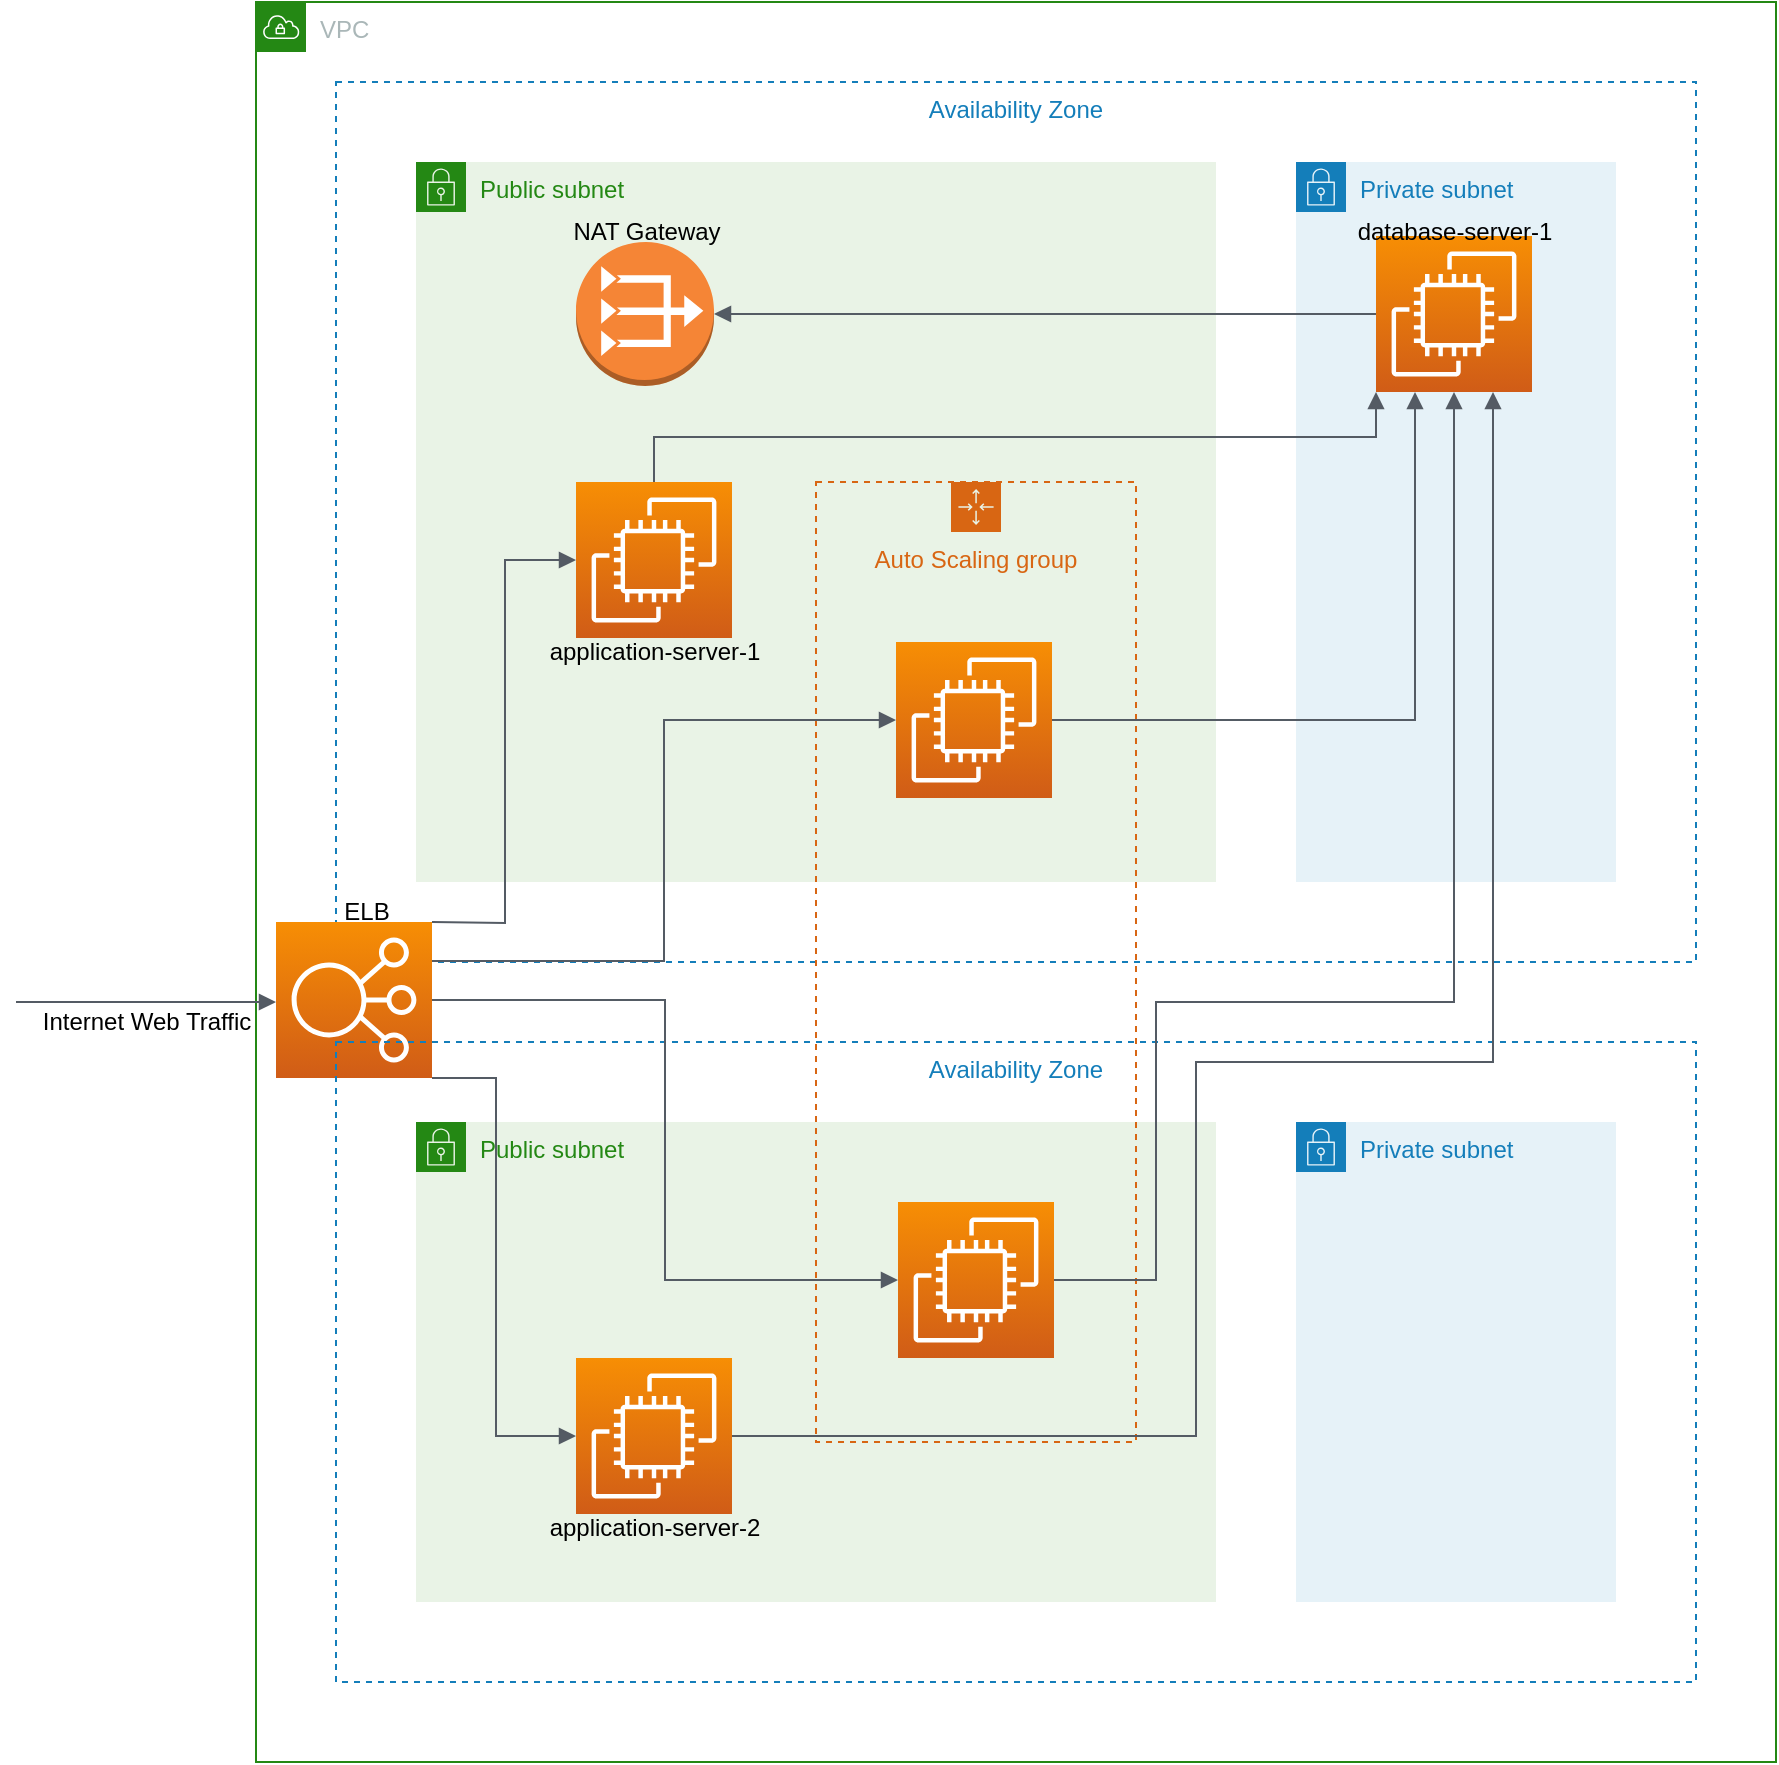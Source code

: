 <mxfile version="20.7.4"><diagram id="OnpmTlj4Ylh3_WQ48E1n" name="Page-2"><mxGraphModel dx="2913" dy="1150" grid="1" gridSize="10" guides="1" tooltips="1" connect="1" arrows="1" fold="1" page="1" pageScale="1" pageWidth="850" pageHeight="1100" math="0" shadow="0"><root><mxCell id="0"/><mxCell id="1" parent="0"/><mxCell id="u1qDKlBhtLjYYjfIFOsU-6" value="Availability Zone" style="fillColor=none;strokeColor=#147EBA;dashed=1;verticalAlign=top;fontStyle=0;fontColor=#147EBA;" vertex="1" parent="1"><mxGeometry x="40" y="80" width="680" height="440" as="geometry"/></mxCell><mxCell id="u1qDKlBhtLjYYjfIFOsU-1" value="VPC" style="points=[[0,0],[0.25,0],[0.5,0],[0.75,0],[1,0],[1,0.25],[1,0.5],[1,0.75],[1,1],[0.75,1],[0.5,1],[0.25,1],[0,1],[0,0.75],[0,0.5],[0,0.25]];outlineConnect=0;gradientColor=none;html=1;whiteSpace=wrap;fontSize=12;fontStyle=0;container=1;pointerEvents=0;collapsible=0;recursiveResize=0;shape=mxgraph.aws4.group;grIcon=mxgraph.aws4.group_vpc;strokeColor=#248814;fillColor=none;verticalAlign=top;align=left;spacingLeft=30;fontColor=#AAB7B8;dashed=0;" vertex="1" parent="1"><mxGeometry y="40" width="760" height="880" as="geometry"/></mxCell><mxCell id="u1qDKlBhtLjYYjfIFOsU-13" value="" style="sketch=0;points=[[0,0,0],[0.25,0,0],[0.5,0,0],[0.75,0,0],[1,0,0],[0,1,0],[0.25,1,0],[0.5,1,0],[0.75,1,0],[1,1,0],[0,0.25,0],[0,0.5,0],[0,0.75,0],[1,0.25,0],[1,0.5,0],[1,0.75,0]];outlineConnect=0;fontColor=#232F3E;gradientColor=#F78E04;gradientDirection=north;fillColor=#D05C17;strokeColor=#ffffff;dashed=0;verticalLabelPosition=bottom;verticalAlign=top;align=center;html=1;fontSize=12;fontStyle=0;aspect=fixed;shape=mxgraph.aws4.resourceIcon;resIcon=mxgraph.aws4.elastic_load_balancing;" vertex="1" parent="u1qDKlBhtLjYYjfIFOsU-1"><mxGeometry x="10" y="460" width="78" height="78" as="geometry"/></mxCell><mxCell id="u1qDKlBhtLjYYjfIFOsU-36" value="ELB" style="text;html=1;align=center;verticalAlign=middle;resizable=0;points=[];autosize=1;strokeColor=none;fillColor=none;" vertex="1" parent="u1qDKlBhtLjYYjfIFOsU-1"><mxGeometry x="30" y="440" width="50" height="30" as="geometry"/></mxCell><mxCell id="u1qDKlBhtLjYYjfIFOsU-7" value="Availability Zone" style="fillColor=none;strokeColor=#147EBA;dashed=1;verticalAlign=top;fontStyle=0;fontColor=#147EBA;" vertex="1" parent="1"><mxGeometry x="40" y="560" width="680" height="320" as="geometry"/></mxCell><mxCell id="u1qDKlBhtLjYYjfIFOsU-8" value="Public subnet" style="points=[[0,0],[0.25,0],[0.5,0],[0.75,0],[1,0],[1,0.25],[1,0.5],[1,0.75],[1,1],[0.75,1],[0.5,1],[0.25,1],[0,1],[0,0.75],[0,0.5],[0,0.25]];outlineConnect=0;gradientColor=none;html=1;whiteSpace=wrap;fontSize=12;fontStyle=0;container=1;pointerEvents=0;collapsible=0;recursiveResize=0;shape=mxgraph.aws4.group;grIcon=mxgraph.aws4.group_security_group;grStroke=0;strokeColor=#248814;fillColor=#E9F3E6;verticalAlign=top;align=left;spacingLeft=30;fontColor=#248814;dashed=0;" vertex="1" parent="1"><mxGeometry x="80" y="120" width="400" height="360" as="geometry"/></mxCell><mxCell id="u1qDKlBhtLjYYjfIFOsU-20" value="" style="edgeStyle=orthogonalEdgeStyle;html=1;endArrow=block;elbow=vertical;startArrow=none;endFill=1;strokeColor=#545B64;rounded=0;entryX=0;entryY=0.5;entryDx=0;entryDy=0;entryPerimeter=0;" edge="1" parent="u1qDKlBhtLjYYjfIFOsU-8" target="u1qDKlBhtLjYYjfIFOsU-18"><mxGeometry width="100" relative="1" as="geometry"><mxPoint x="8" y="380" as="sourcePoint"/><mxPoint x="8" y="160" as="targetPoint"/></mxGeometry></mxCell><mxCell id="u1qDKlBhtLjYYjfIFOsU-35" value="&lt;div&gt;NAT Gateway&lt;/div&gt;" style="text;html=1;align=center;verticalAlign=middle;resizable=0;points=[];autosize=1;strokeColor=none;fillColor=none;" vertex="1" parent="u1qDKlBhtLjYYjfIFOsU-8"><mxGeometry x="64.5" y="20" width="100" height="30" as="geometry"/></mxCell><mxCell id="u1qDKlBhtLjYYjfIFOsU-9" value="Private subnet" style="points=[[0,0],[0.25,0],[0.5,0],[0.75,0],[1,0],[1,0.25],[1,0.5],[1,0.75],[1,1],[0.75,1],[0.5,1],[0.25,1],[0,1],[0,0.75],[0,0.5],[0,0.25]];outlineConnect=0;gradientColor=none;html=1;whiteSpace=wrap;fontSize=12;fontStyle=0;container=1;pointerEvents=0;collapsible=0;recursiveResize=0;shape=mxgraph.aws4.group;grIcon=mxgraph.aws4.group_security_group;grStroke=0;strokeColor=#147EBA;fillColor=#E6F2F8;verticalAlign=top;align=left;spacingLeft=30;fontColor=#147EBA;dashed=0;" vertex="1" parent="1"><mxGeometry x="520" y="120" width="160" height="360" as="geometry"/></mxCell><mxCell id="u1qDKlBhtLjYYjfIFOsU-14" value="" style="sketch=0;points=[[0,0,0],[0.25,0,0],[0.5,0,0],[0.75,0,0],[1,0,0],[0,1,0],[0.25,1,0],[0.5,1,0],[0.75,1,0],[1,1,0],[0,0.25,0],[0,0.5,0],[0,0.75,0],[1,0.25,0],[1,0.5,0],[1,0.75,0]];outlineConnect=0;fontColor=#232F3E;gradientColor=#F78E04;gradientDirection=north;fillColor=#D05C17;strokeColor=#ffffff;dashed=0;verticalLabelPosition=bottom;verticalAlign=top;align=center;html=1;fontSize=12;fontStyle=0;aspect=fixed;shape=mxgraph.aws4.resourceIcon;resIcon=mxgraph.aws4.ec2;" vertex="1" parent="u1qDKlBhtLjYYjfIFOsU-9"><mxGeometry x="40" y="37" width="78" height="78" as="geometry"/></mxCell><mxCell id="u1qDKlBhtLjYYjfIFOsU-34" value="database-server-1" style="text;html=1;align=center;verticalAlign=middle;resizable=0;points=[];autosize=1;strokeColor=none;fillColor=none;" vertex="1" parent="u1qDKlBhtLjYYjfIFOsU-9"><mxGeometry x="19" y="20" width="120" height="30" as="geometry"/></mxCell><mxCell id="u1qDKlBhtLjYYjfIFOsU-10" value="Public subnet" style="points=[[0,0],[0.25,0],[0.5,0],[0.75,0],[1,0],[1,0.25],[1,0.5],[1,0.75],[1,1],[0.75,1],[0.5,1],[0.25,1],[0,1],[0,0.75],[0,0.5],[0,0.25]];outlineConnect=0;gradientColor=none;html=1;whiteSpace=wrap;fontSize=12;fontStyle=0;container=1;pointerEvents=0;collapsible=0;recursiveResize=0;shape=mxgraph.aws4.group;grIcon=mxgraph.aws4.group_security_group;grStroke=0;strokeColor=#248814;fillColor=#E9F3E6;verticalAlign=top;align=left;spacingLeft=30;fontColor=#248814;dashed=0;" vertex="1" parent="1"><mxGeometry x="80" y="600" width="400" height="240" as="geometry"/></mxCell><mxCell id="u1qDKlBhtLjYYjfIFOsU-16" value="" style="sketch=0;points=[[0,0,0],[0.25,0,0],[0.5,0,0],[0.75,0,0],[1,0,0],[0,1,0],[0.25,1,0],[0.5,1,0],[0.75,1,0],[1,1,0],[0,0.25,0],[0,0.5,0],[0,0.75,0],[1,0.25,0],[1,0.5,0],[1,0.75,0]];outlineConnect=0;fontColor=#232F3E;gradientColor=#F78E04;gradientDirection=north;fillColor=#D05C17;strokeColor=#ffffff;dashed=0;verticalLabelPosition=bottom;verticalAlign=top;align=center;html=1;fontSize=12;fontStyle=0;aspect=fixed;shape=mxgraph.aws4.resourceIcon;resIcon=mxgraph.aws4.ec2;" vertex="1" parent="u1qDKlBhtLjYYjfIFOsU-10"><mxGeometry x="80" y="118" width="78" height="78" as="geometry"/></mxCell><mxCell id="u1qDKlBhtLjYYjfIFOsU-33" value="&lt;div&gt;application-server-2&lt;/div&gt;&lt;div&gt;&lt;br&gt;&lt;/div&gt;" style="text;html=1;align=center;verticalAlign=middle;resizable=0;points=[];autosize=1;strokeColor=none;fillColor=none;" vertex="1" parent="u1qDKlBhtLjYYjfIFOsU-10"><mxGeometry x="54" y="190" width="130" height="40" as="geometry"/></mxCell><mxCell id="u1qDKlBhtLjYYjfIFOsU-11" value="Private subnet" style="points=[[0,0],[0.25,0],[0.5,0],[0.75,0],[1,0],[1,0.25],[1,0.5],[1,0.75],[1,1],[0.75,1],[0.5,1],[0.25,1],[0,1],[0,0.75],[0,0.5],[0,0.25]];outlineConnect=0;gradientColor=none;html=1;whiteSpace=wrap;fontSize=12;fontStyle=0;container=1;pointerEvents=0;collapsible=0;recursiveResize=0;shape=mxgraph.aws4.group;grIcon=mxgraph.aws4.group_security_group;grStroke=0;strokeColor=#147EBA;fillColor=#E6F2F8;verticalAlign=top;align=left;spacingLeft=30;fontColor=#147EBA;dashed=0;" vertex="1" parent="1"><mxGeometry x="520" y="600" width="160" height="240" as="geometry"/></mxCell><mxCell id="u1qDKlBhtLjYYjfIFOsU-12" value="Auto Scaling group" style="points=[[0,0],[0.25,0],[0.5,0],[0.75,0],[1,0],[1,0.25],[1,0.5],[1,0.75],[1,1],[0.75,1],[0.5,1],[0.25,1],[0,1],[0,0.75],[0,0.5],[0,0.25]];outlineConnect=0;gradientColor=none;html=1;whiteSpace=wrap;fontSize=12;fontStyle=0;container=1;pointerEvents=0;collapsible=0;recursiveResize=0;shape=mxgraph.aws4.groupCenter;grIcon=mxgraph.aws4.group_auto_scaling_group;grStroke=1;strokeColor=#D86613;fillColor=none;verticalAlign=top;align=center;fontColor=#D86613;dashed=1;spacingTop=25;" vertex="1" parent="1"><mxGeometry x="280" y="280" width="160" height="480" as="geometry"/></mxCell><mxCell id="u1qDKlBhtLjYYjfIFOsU-15" value="" style="sketch=0;points=[[0,0,0],[0.25,0,0],[0.5,0,0],[0.75,0,0],[1,0,0],[0,1,0],[0.25,1,0],[0.5,1,0],[0.75,1,0],[1,1,0],[0,0.25,0],[0,0.5,0],[0,0.75,0],[1,0.25,0],[1,0.5,0],[1,0.75,0]];outlineConnect=0;fontColor=#232F3E;gradientColor=#F78E04;gradientDirection=north;fillColor=#D05C17;strokeColor=#ffffff;dashed=0;verticalLabelPosition=bottom;verticalAlign=top;align=center;html=1;fontSize=12;fontStyle=0;aspect=fixed;shape=mxgraph.aws4.resourceIcon;resIcon=mxgraph.aws4.ec2;" vertex="1" parent="u1qDKlBhtLjYYjfIFOsU-12"><mxGeometry x="41" y="360" width="78" height="78" as="geometry"/></mxCell><mxCell id="u1qDKlBhtLjYYjfIFOsU-17" value="" style="sketch=0;points=[[0,0,0],[0.25,0,0],[0.5,0,0],[0.75,0,0],[1,0,0],[0,1,0],[0.25,1,0],[0.5,1,0],[0.75,1,0],[1,1,0],[0,0.25,0],[0,0.5,0],[0,0.75,0],[1,0.25,0],[1,0.5,0],[1,0.75,0]];outlineConnect=0;fontColor=#232F3E;gradientColor=#F78E04;gradientDirection=north;fillColor=#D05C17;strokeColor=#ffffff;dashed=0;verticalLabelPosition=bottom;verticalAlign=top;align=center;html=1;fontSize=12;fontStyle=0;aspect=fixed;shape=mxgraph.aws4.resourceIcon;resIcon=mxgraph.aws4.ec2;" vertex="1" parent="u1qDKlBhtLjYYjfIFOsU-12"><mxGeometry x="40" y="80" width="78" height="78" as="geometry"/></mxCell><mxCell id="u1qDKlBhtLjYYjfIFOsU-18" value="" style="sketch=0;points=[[0,0,0],[0.25,0,0],[0.5,0,0],[0.75,0,0],[1,0,0],[0,1,0],[0.25,1,0],[0.5,1,0],[0.75,1,0],[1,1,0],[0,0.25,0],[0,0.5,0],[0,0.75,0],[1,0.25,0],[1,0.5,0],[1,0.75,0]];outlineConnect=0;fontColor=#232F3E;gradientColor=#F78E04;gradientDirection=north;fillColor=#D05C17;strokeColor=#ffffff;dashed=0;verticalLabelPosition=bottom;verticalAlign=top;align=center;html=1;fontSize=12;fontStyle=0;aspect=fixed;shape=mxgraph.aws4.resourceIcon;resIcon=mxgraph.aws4.ec2;" vertex="1" parent="1"><mxGeometry x="160" y="280" width="78" height="78" as="geometry"/></mxCell><mxCell id="u1qDKlBhtLjYYjfIFOsU-19" value="" style="outlineConnect=0;dashed=0;verticalLabelPosition=bottom;verticalAlign=top;align=center;html=1;shape=mxgraph.aws3.vpc_nat_gateway;fillColor=#F58536;gradientColor=none;" vertex="1" parent="1"><mxGeometry x="160" y="160" width="69" height="72" as="geometry"/></mxCell><mxCell id="u1qDKlBhtLjYYjfIFOsU-22" value="" style="edgeStyle=orthogonalEdgeStyle;html=1;endArrow=block;elbow=vertical;startArrow=none;endFill=1;strokeColor=#545B64;rounded=0;exitX=1;exitY=0.25;exitDx=0;exitDy=0;exitPerimeter=0;entryX=0;entryY=0.5;entryDx=0;entryDy=0;entryPerimeter=0;" edge="1" parent="1" source="u1qDKlBhtLjYYjfIFOsU-13" target="u1qDKlBhtLjYYjfIFOsU-17"><mxGeometry width="100" relative="1" as="geometry"><mxPoint x="800" y="500" as="sourcePoint"/><mxPoint x="900" y="500" as="targetPoint"/></mxGeometry></mxCell><mxCell id="u1qDKlBhtLjYYjfIFOsU-23" value="" style="edgeStyle=orthogonalEdgeStyle;html=1;endArrow=block;elbow=vertical;startArrow=none;endFill=1;strokeColor=#545B64;rounded=0;exitX=1;exitY=1;exitDx=0;exitDy=0;exitPerimeter=0;entryX=0;entryY=0.5;entryDx=0;entryDy=0;entryPerimeter=0;" edge="1" parent="1" source="u1qDKlBhtLjYYjfIFOsU-13" target="u1qDKlBhtLjYYjfIFOsU-16"><mxGeometry width="100" relative="1" as="geometry"><mxPoint x="1120" y="760" as="sourcePoint"/><mxPoint x="900" y="500" as="targetPoint"/><Array as="points"><mxPoint x="120" y="578"/><mxPoint x="120" y="757"/></Array></mxGeometry></mxCell><mxCell id="u1qDKlBhtLjYYjfIFOsU-24" value="" style="edgeStyle=orthogonalEdgeStyle;html=1;endArrow=block;elbow=vertical;startArrow=none;endFill=1;strokeColor=#545B64;rounded=0;exitX=1;exitY=0.5;exitDx=0;exitDy=0;exitPerimeter=0;entryX=0;entryY=0.5;entryDx=0;entryDy=0;entryPerimeter=0;" edge="1" parent="1" source="u1qDKlBhtLjYYjfIFOsU-13" target="u1qDKlBhtLjYYjfIFOsU-15"><mxGeometry width="100" relative="1" as="geometry"><mxPoint x="790" y="500" as="sourcePoint"/><mxPoint x="890" y="500" as="targetPoint"/></mxGeometry></mxCell><mxCell id="u1qDKlBhtLjYYjfIFOsU-25" value="" style="edgeStyle=orthogonalEdgeStyle;html=1;endArrow=none;elbow=vertical;startArrow=block;startFill=1;strokeColor=#545B64;rounded=0;entryX=0;entryY=0.5;entryDx=0;entryDy=0;entryPerimeter=0;" edge="1" parent="1" source="u1qDKlBhtLjYYjfIFOsU-19" target="u1qDKlBhtLjYYjfIFOsU-14"><mxGeometry width="100" relative="1" as="geometry"><mxPoint x="790" y="500" as="sourcePoint"/><mxPoint x="890" y="500" as="targetPoint"/></mxGeometry></mxCell><mxCell id="u1qDKlBhtLjYYjfIFOsU-27" value="" style="edgeStyle=orthogonalEdgeStyle;html=1;endArrow=block;elbow=vertical;startArrow=none;endFill=1;strokeColor=#545B64;rounded=0;" edge="1" parent="1"><mxGeometry width="100" relative="1" as="geometry"><mxPoint x="-120" y="540" as="sourcePoint"/><mxPoint x="10" y="540" as="targetPoint"/></mxGeometry></mxCell><mxCell id="u1qDKlBhtLjYYjfIFOsU-28" value="" style="edgeStyle=orthogonalEdgeStyle;html=1;endArrow=block;elbow=vertical;startArrow=none;endFill=1;strokeColor=#545B64;rounded=0;exitX=0.5;exitY=0;exitDx=0;exitDy=0;exitPerimeter=0;entryX=0;entryY=1;entryDx=0;entryDy=0;entryPerimeter=0;" edge="1" parent="1" source="u1qDKlBhtLjYYjfIFOsU-18" target="u1qDKlBhtLjYYjfIFOsU-14"><mxGeometry width="100" relative="1" as="geometry"><mxPoint x="790" y="500" as="sourcePoint"/><mxPoint x="890" y="500" as="targetPoint"/></mxGeometry></mxCell><mxCell id="u1qDKlBhtLjYYjfIFOsU-29" value="" style="edgeStyle=orthogonalEdgeStyle;html=1;endArrow=block;elbow=vertical;startArrow=none;endFill=1;strokeColor=#545B64;rounded=0;exitX=1;exitY=0.5;exitDx=0;exitDy=0;exitPerimeter=0;entryX=0.25;entryY=1;entryDx=0;entryDy=0;entryPerimeter=0;" edge="1" parent="1" source="u1qDKlBhtLjYYjfIFOsU-17" target="u1qDKlBhtLjYYjfIFOsU-14"><mxGeometry width="100" relative="1" as="geometry"><mxPoint x="790" y="500" as="sourcePoint"/><mxPoint x="890" y="500" as="targetPoint"/></mxGeometry></mxCell><mxCell id="u1qDKlBhtLjYYjfIFOsU-30" value="" style="edgeStyle=orthogonalEdgeStyle;html=1;endArrow=block;elbow=vertical;startArrow=none;endFill=1;strokeColor=#545B64;rounded=0;exitX=1;exitY=0.5;exitDx=0;exitDy=0;exitPerimeter=0;entryX=0.5;entryY=1;entryDx=0;entryDy=0;entryPerimeter=0;" edge="1" parent="1" source="u1qDKlBhtLjYYjfIFOsU-15" target="u1qDKlBhtLjYYjfIFOsU-14"><mxGeometry width="100" relative="1" as="geometry"><mxPoint x="790" y="500" as="sourcePoint"/><mxPoint x="890" y="500" as="targetPoint"/><Array as="points"><mxPoint x="450" y="679"/><mxPoint x="450" y="540"/><mxPoint x="599" y="540"/></Array></mxGeometry></mxCell><mxCell id="u1qDKlBhtLjYYjfIFOsU-31" value="" style="edgeStyle=orthogonalEdgeStyle;html=1;endArrow=block;elbow=vertical;startArrow=none;endFill=1;strokeColor=#545B64;rounded=0;exitX=1;exitY=0.5;exitDx=0;exitDy=0;exitPerimeter=0;entryX=0.75;entryY=1;entryDx=0;entryDy=0;entryPerimeter=0;" edge="1" parent="1" source="u1qDKlBhtLjYYjfIFOsU-16" target="u1qDKlBhtLjYYjfIFOsU-14"><mxGeometry x="-0.442" y="77" width="100" relative="1" as="geometry"><mxPoint x="790" y="500" as="sourcePoint"/><mxPoint x="890" y="500" as="targetPoint"/><Array as="points"><mxPoint x="470" y="757"/><mxPoint x="470" y="570"/><mxPoint x="619" y="570"/></Array><mxPoint as="offset"/></mxGeometry></mxCell><mxCell id="u1qDKlBhtLjYYjfIFOsU-32" value="&lt;div&gt;application-server-1&lt;/div&gt;" style="text;html=1;align=center;verticalAlign=middle;resizable=0;points=[];autosize=1;strokeColor=none;fillColor=none;" vertex="1" parent="1"><mxGeometry x="134" y="350" width="130" height="30" as="geometry"/></mxCell><mxCell id="u1qDKlBhtLjYYjfIFOsU-39" value="Internet Web Traffic" style="text;html=1;align=center;verticalAlign=middle;resizable=0;points=[];autosize=1;strokeColor=none;fillColor=none;" vertex="1" parent="1"><mxGeometry x="-120" y="535" width="130" height="30" as="geometry"/></mxCell></root></mxGraphModel></diagram></mxfile>